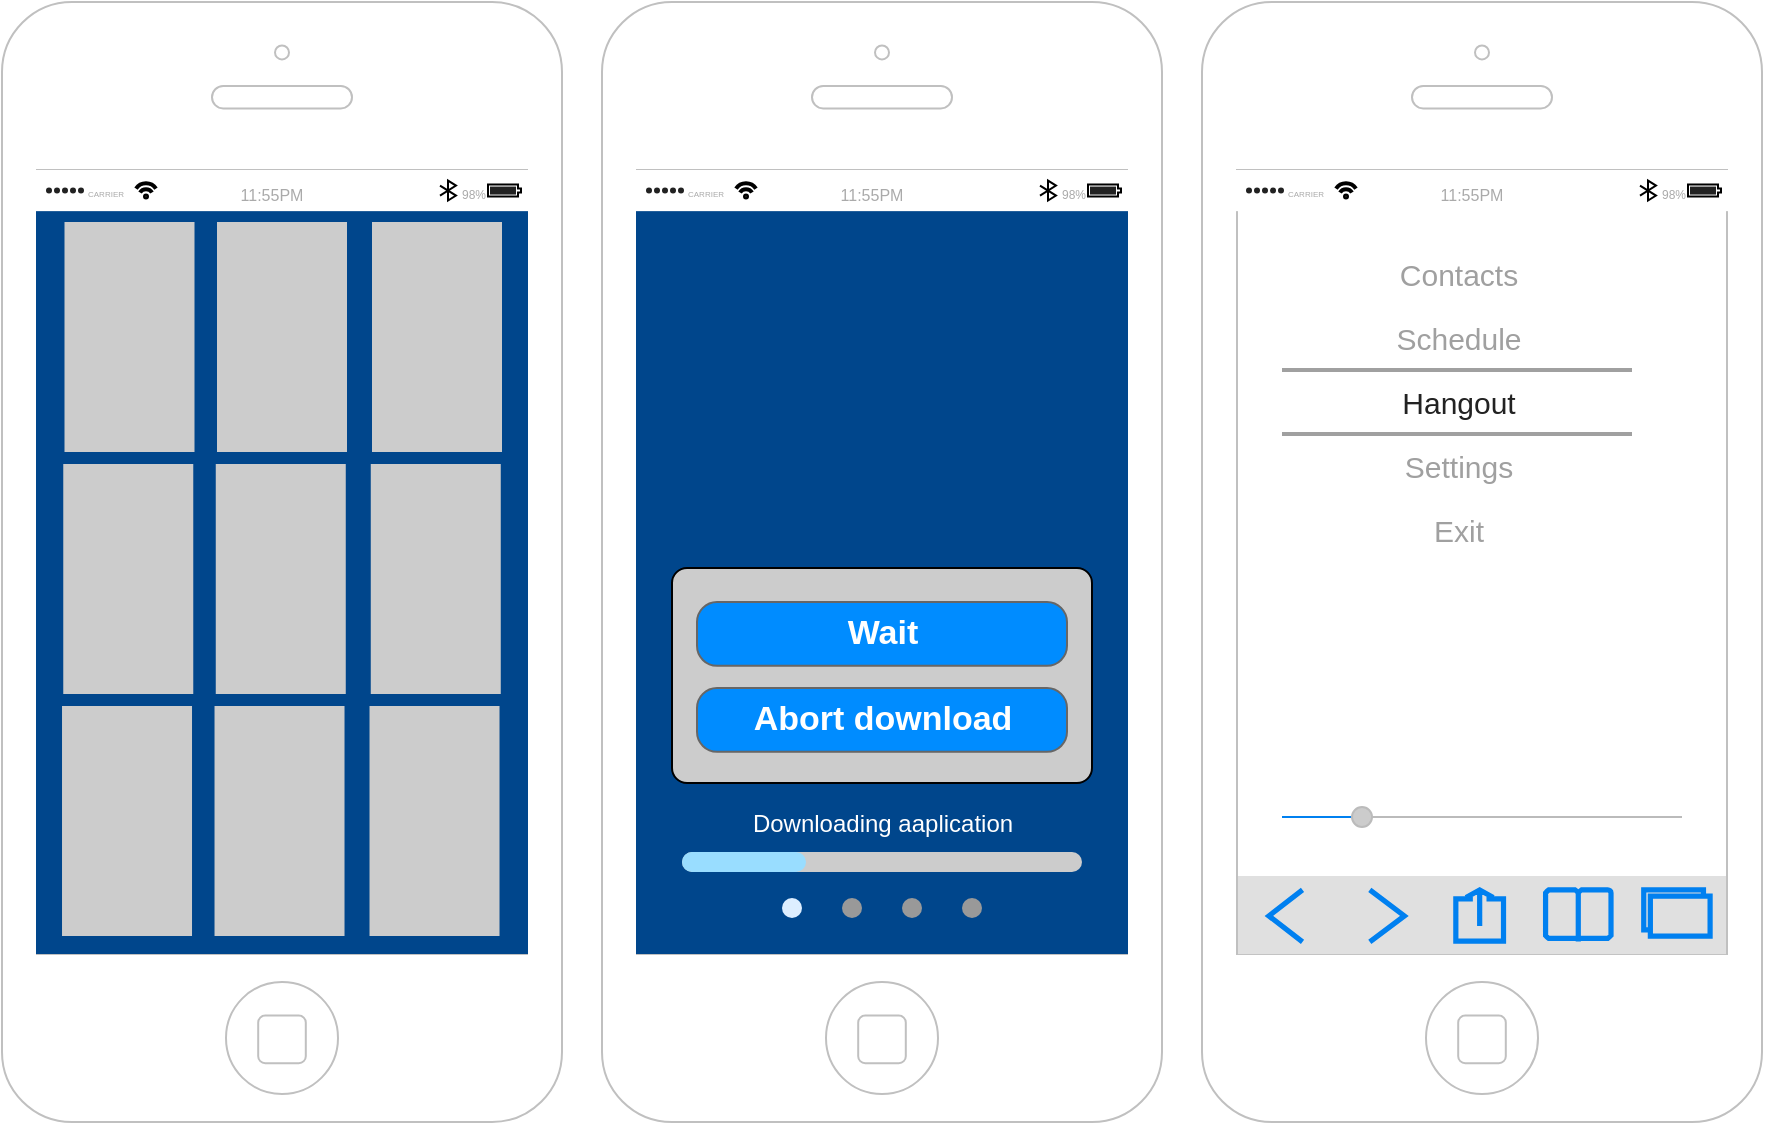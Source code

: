 <mxfile version="15.5.8" type="github"><diagram id="a1PBA3VP42Aio_WiZgXl" name="Page-1"><mxGraphModel dx="1826" dy="681" grid="1" gridSize="10" guides="1" tooltips="1" connect="1" arrows="1" fold="1" page="0" pageScale="1" pageWidth="850" pageHeight="1100" math="0" shadow="0"><root><mxCell id="0"/><mxCell id="1" parent="0"/><mxCell id="JgGOVfyHSljulyB_WaLW-1" value="" style="html=1;verticalLabelPosition=bottom;labelBackgroundColor=#ffffff;verticalAlign=top;shadow=0;dashed=0;strokeWidth=1;shape=mxgraph.ios7.misc.iphone;strokeColor=#c0c0c0;" parent="1" vertex="1"><mxGeometry x="-320" y="40" width="280" height="560" as="geometry"/></mxCell><mxCell id="JgGOVfyHSljulyB_WaLW-4" value="" style="rounded=0;whiteSpace=wrap;html=1;strokeColor=none;fillColor=#00468C;" parent="1" vertex="1"><mxGeometry x="-303" y="124" width="246" height="392" as="geometry"/></mxCell><mxCell id="JgGOVfyHSljulyB_WaLW-5" value="" style="rounded=0;whiteSpace=wrap;html=1;rotation=-90;strokeColor=none;fillColor=#CCCCCC;" parent="1" vertex="1"><mxGeometry x="-313.75" y="175" width="115" height="65" as="geometry"/></mxCell><mxCell id="JgGOVfyHSljulyB_WaLW-28" value="" style="rounded=0;whiteSpace=wrap;html=1;rotation=-90;strokeColor=none;fillColor=#CCCCCC;" parent="1" vertex="1"><mxGeometry x="-237.5" y="175" width="115" height="65" as="geometry"/></mxCell><mxCell id="JgGOVfyHSljulyB_WaLW-29" value="" style="rounded=0;whiteSpace=wrap;html=1;rotation=-90;strokeColor=none;fillColor=#CCCCCC;" parent="1" vertex="1"><mxGeometry x="-160" y="175" width="115" height="65" as="geometry"/></mxCell><mxCell id="JgGOVfyHSljulyB_WaLW-30" value="" style="rounded=0;whiteSpace=wrap;html=1;rotation=-90;strokeColor=none;fillColor=#CCCCCC;" parent="1" vertex="1"><mxGeometry x="-314.37" y="296" width="115" height="65" as="geometry"/></mxCell><mxCell id="JgGOVfyHSljulyB_WaLW-31" value="" style="rounded=0;whiteSpace=wrap;html=1;rotation=-90;strokeColor=none;fillColor=#CCCCCC;" parent="1" vertex="1"><mxGeometry x="-238.12" y="296" width="115" height="65" as="geometry"/></mxCell><mxCell id="JgGOVfyHSljulyB_WaLW-32" value="" style="rounded=0;whiteSpace=wrap;html=1;rotation=-90;strokeColor=none;fillColor=#CCCCCC;" parent="1" vertex="1"><mxGeometry x="-160.62" y="296" width="115" height="65" as="geometry"/></mxCell><mxCell id="JgGOVfyHSljulyB_WaLW-33" value="" style="rounded=0;whiteSpace=wrap;html=1;rotation=-90;strokeColor=none;fillColor=#CCCCCC;" parent="1" vertex="1"><mxGeometry x="-314.99" y="417" width="115" height="65" as="geometry"/></mxCell><mxCell id="JgGOVfyHSljulyB_WaLW-34" value="" style="rounded=0;whiteSpace=wrap;html=1;rotation=-90;strokeColor=none;fillColor=#CCCCCC;" parent="1" vertex="1"><mxGeometry x="-238.74" y="417" width="115" height="65" as="geometry"/></mxCell><mxCell id="JgGOVfyHSljulyB_WaLW-35" value="" style="rounded=0;whiteSpace=wrap;html=1;rotation=-90;strokeColor=none;fillColor=#CCCCCC;" parent="1" vertex="1"><mxGeometry x="-161.24" y="417" width="115" height="65" as="geometry"/></mxCell><mxCell id="JgGOVfyHSljulyB_WaLW-37" value="" style="html=1;verticalLabelPosition=bottom;labelBackgroundColor=#ffffff;verticalAlign=top;shadow=0;dashed=0;strokeWidth=1;shape=mxgraph.ios7.misc.iphone;strokeColor=#c0c0c0;" parent="1" vertex="1"><mxGeometry x="-20" y="40" width="280" height="560" as="geometry"/></mxCell><mxCell id="JgGOVfyHSljulyB_WaLW-38" value="" style="rounded=0;whiteSpace=wrap;html=1;strokeColor=none;fillColor=#00468C;" parent="1" vertex="1"><mxGeometry x="-3" y="124" width="246" height="392" as="geometry"/></mxCell><mxCell id="JgGOVfyHSljulyB_WaLW-48" value="Downloading aaplication" style="verticalLabelPosition=top;shadow=0;dashed=0;align=center;html=1;verticalAlign=bottom;strokeWidth=1;shape=mxgraph.mockup.misc.progressBar;fillColor=#cccccc;strokeColor=none;fillColor2=#99ddff;barPos=31;labelPosition=center;fontColor=#FFFFFF;" parent="1" vertex="1"><mxGeometry x="20" y="460" width="200" height="20" as="geometry"/></mxCell><mxCell id="JgGOVfyHSljulyB_WaLW-49" value="" style="verticalLabelPosition=bottom;shadow=0;dashed=0;align=center;html=1;verticalAlign=top;strokeWidth=1;shape=mxgraph.mockup.navigation.pageControl;fillColor=#999999;strokeColor=#ddeeff;" parent="1" vertex="1"><mxGeometry x="70" y="478" width="100" height="30" as="geometry"/></mxCell><mxCell id="JgGOVfyHSljulyB_WaLW-50" value="" style="rounded=1;whiteSpace=wrap;html=1;fontFamily=Helvetica;fontSize=12;fontColor=#000000;align=center;fillColor=#CCCCCC;rotation=-90;arcSize=7;" parent="1" vertex="1"><mxGeometry x="66.25" y="271.75" width="107.5" height="210" as="geometry"/></mxCell><mxCell id="JgGOVfyHSljulyB_WaLW-55" value="" style="group" parent="1" vertex="1" connectable="0"><mxGeometry x="27.5" y="340" width="185" height="74.9" as="geometry"/></mxCell><mxCell id="JgGOVfyHSljulyB_WaLW-51" value="Wait" style="strokeWidth=1;shadow=0;dashed=0;align=center;html=1;shape=mxgraph.mockup.buttons.button;strokeColor=#666666;fontColor=#ffffff;mainText=;buttonStyle=round;fontSize=17;fontStyle=1;fillColor=#008cff;whiteSpace=wrap;" parent="JgGOVfyHSljulyB_WaLW-55" vertex="1"><mxGeometry width="185" height="31.9" as="geometry"/></mxCell><mxCell id="JgGOVfyHSljulyB_WaLW-54" value="Abort download" style="strokeWidth=1;shadow=0;dashed=0;align=center;html=1;shape=mxgraph.mockup.buttons.button;strokeColor=#666666;fontColor=#ffffff;mainText=;buttonStyle=round;fontSize=17;fontStyle=1;fillColor=#008cff;whiteSpace=wrap;" parent="JgGOVfyHSljulyB_WaLW-55" vertex="1"><mxGeometry y="43" width="185" height="31.9" as="geometry"/></mxCell><mxCell id="JgGOVfyHSljulyB_WaLW-56" value="" style="html=1;verticalLabelPosition=bottom;labelBackgroundColor=#ffffff;verticalAlign=top;shadow=0;dashed=0;strokeWidth=1;shape=mxgraph.ios7.misc.iphone;strokeColor=#c0c0c0;" parent="1" vertex="1"><mxGeometry x="280" y="40" width="280" height="560" as="geometry"/></mxCell><mxCell id="JgGOVfyHSljulyB_WaLW-64" value="" style="html=1;strokeWidth=1;shadow=0;dashed=0;shape=mxgraph.ios7ui.appBar;fillColor=#ffffff;gradientColor=none;fontColor=#FFFFFF;" parent="1" vertex="1"><mxGeometry x="-3" y="124" width="246" height="20.57" as="geometry"/></mxCell><mxCell id="JgGOVfyHSljulyB_WaLW-65" value="CARRIER" style="shape=rect;align=left;fontSize=8;spacingLeft=24;fontSize=4;fontColor=#aaaaaa;strokeColor=none;fillColor=none;spacingTop=4;" parent="JgGOVfyHSljulyB_WaLW-64" vertex="1"><mxGeometry y="0.5" width="50" height="13" relative="1" as="geometry"><mxPoint y="-6.5" as="offset"/></mxGeometry></mxCell><mxCell id="JgGOVfyHSljulyB_WaLW-66" value="11:55PM" style="shape=rect;fontSize=8;fontColor=#aaaaaa;strokeColor=none;fillColor=none;spacingTop=4;" parent="JgGOVfyHSljulyB_WaLW-64" vertex="1"><mxGeometry x="0.5" y="0.5" width="50" height="13" relative="1" as="geometry"><mxPoint x="-30" y="-6.5" as="offset"/></mxGeometry></mxCell><mxCell id="JgGOVfyHSljulyB_WaLW-67" value="98%" style="shape=rect;align=right;fontSize=8;spacingRight=19;fontSize=6;fontColor=#aaaaaa;strokeColor=none;fillColor=none;spacingTop=4;" parent="JgGOVfyHSljulyB_WaLW-64" vertex="1"><mxGeometry x="1" y="0.5" width="45" height="13" relative="1" as="geometry"><mxPoint x="-45" y="-6.5" as="offset"/></mxGeometry></mxCell><mxCell id="JgGOVfyHSljulyB_WaLW-72" value="" style="html=1;strokeWidth=1;shadow=0;dashed=0;shape=mxgraph.ios7ui.appBar;fillColor=#ffffff;gradientColor=none;fontColor=#FFFFFF;" parent="1" vertex="1"><mxGeometry x="297" y="124" width="246" height="20.57" as="geometry"/></mxCell><mxCell id="JgGOVfyHSljulyB_WaLW-73" value="CARRIER" style="shape=rect;align=left;fontSize=8;spacingLeft=24;fontSize=4;fontColor=#aaaaaa;strokeColor=none;fillColor=none;spacingTop=4;" parent="JgGOVfyHSljulyB_WaLW-72" vertex="1"><mxGeometry y="0.5" width="50" height="13" relative="1" as="geometry"><mxPoint y="-6.5" as="offset"/></mxGeometry></mxCell><mxCell id="JgGOVfyHSljulyB_WaLW-74" value="11:55PM" style="shape=rect;fontSize=8;fontColor=#aaaaaa;strokeColor=none;fillColor=none;spacingTop=4;" parent="JgGOVfyHSljulyB_WaLW-72" vertex="1"><mxGeometry x="0.5" y="0.5" width="50" height="13" relative="1" as="geometry"><mxPoint x="-30" y="-6.5" as="offset"/></mxGeometry></mxCell><mxCell id="JgGOVfyHSljulyB_WaLW-75" value="98%" style="shape=rect;align=right;fontSize=8;spacingRight=19;fontSize=6;fontColor=#aaaaaa;strokeColor=none;fillColor=none;spacingTop=4;" parent="JgGOVfyHSljulyB_WaLW-72" vertex="1"><mxGeometry x="1" y="0.5" width="45" height="13" relative="1" as="geometry"><mxPoint x="-45" y="-6.5" as="offset"/></mxGeometry></mxCell><mxCell id="JgGOVfyHSljulyB_WaLW-76" value="" style="html=1;strokeWidth=1;shadow=0;dashed=0;shape=mxgraph.ios7ui.appBar;fillColor=#ffffff;gradientColor=none;fontColor=#FFFFFF;" parent="1" vertex="1"><mxGeometry x="-303" y="124" width="246" height="20.57" as="geometry"/></mxCell><mxCell id="JgGOVfyHSljulyB_WaLW-77" value="CARRIER" style="shape=rect;align=left;fontSize=8;spacingLeft=24;fontSize=4;fontColor=#aaaaaa;strokeColor=none;fillColor=none;spacingTop=4;" parent="JgGOVfyHSljulyB_WaLW-76" vertex="1"><mxGeometry y="0.5" width="50" height="13" relative="1" as="geometry"><mxPoint y="-6.5" as="offset"/></mxGeometry></mxCell><mxCell id="JgGOVfyHSljulyB_WaLW-78" value="11:55PM" style="shape=rect;fontSize=8;fontColor=#aaaaaa;strokeColor=none;fillColor=none;spacingTop=4;" parent="JgGOVfyHSljulyB_WaLW-76" vertex="1"><mxGeometry x="0.5" y="0.5" width="50" height="13" relative="1" as="geometry"><mxPoint x="-30" y="-6.5" as="offset"/></mxGeometry></mxCell><mxCell id="JgGOVfyHSljulyB_WaLW-79" value="98%" style="shape=rect;align=right;fontSize=8;spacingRight=19;fontSize=6;fontColor=#aaaaaa;strokeColor=none;fillColor=none;spacingTop=4;" parent="JgGOVfyHSljulyB_WaLW-76" vertex="1"><mxGeometry x="1" y="0.5" width="45" height="13" relative="1" as="geometry"><mxPoint x="-45" y="-6.5" as="offset"/></mxGeometry></mxCell><mxCell id="JgGOVfyHSljulyB_WaLW-80" value="" style="html=1;strokeWidth=1;shadow=0;dashed=0;shape=mxgraph.ios7ui.anchor;fontColor=#FFFFFF;fillColor=#CCCCCC;" parent="1" vertex="1"><mxGeometry x="320" y="160" width="175" height="160" as="geometry"/></mxCell><mxCell id="JgGOVfyHSljulyB_WaLW-81" value="Contacts" style="html=1;strokeWidth=1;shadow=0;dashed=0;shape=mxgraph.ios7ui.anchor;fontSize=15;fontColor=#a0a0a0;resizeWidth=1;" parent="JgGOVfyHSljulyB_WaLW-80" vertex="1"><mxGeometry width="175" height="32" relative="1" as="geometry"/></mxCell><mxCell id="JgGOVfyHSljulyB_WaLW-82" value="Schedule" style="html=1;strokeWidth=1;shadow=0;dashed=0;shape=mxgraph.ios7ui.anchor;fontSize=15;fontColor=#a0a0a0;resizeWidth=1;" parent="JgGOVfyHSljulyB_WaLW-80" vertex="1"><mxGeometry width="175" height="32" relative="1" as="geometry"><mxPoint y="32" as="offset"/></mxGeometry></mxCell><mxCell id="JgGOVfyHSljulyB_WaLW-83" value="Hangout" style="html=1;strokeWidth=1;shadow=0;dashed=0;shape=mxgraph.ios7ui.horLines;fontSize=15;fontColor=#222222;strokeColor=#a0a0a0;fillColor=none;strokeWidth=2;resizeWidth=1;" parent="JgGOVfyHSljulyB_WaLW-80" vertex="1"><mxGeometry width="175" height="32" relative="1" as="geometry"><mxPoint y="64" as="offset"/></mxGeometry></mxCell><mxCell id="JgGOVfyHSljulyB_WaLW-84" value="Settings" style="html=1;strokeWidth=1;shadow=0;dashed=0;shape=mxgraph.ios7ui.anchor;fontSize=15;fontColor=#a0a0a0;resizeWidth=1;" parent="JgGOVfyHSljulyB_WaLW-80" vertex="1"><mxGeometry width="175" height="32" relative="1" as="geometry"><mxPoint y="96" as="offset"/></mxGeometry></mxCell><mxCell id="JgGOVfyHSljulyB_WaLW-85" value="Exit" style="html=1;strokeWidth=1;shadow=0;dashed=0;shape=mxgraph.ios7ui.anchor;fontSize=15;fontColor=#a0a0a0;resizeWidth=1;" parent="JgGOVfyHSljulyB_WaLW-80" vertex="1"><mxGeometry width="175" height="32" relative="1" as="geometry"><mxPoint y="128" as="offset"/></mxGeometry></mxCell><mxCell id="JgGOVfyHSljulyB_WaLW-87" value="" style="html=1;verticalLabelPosition=bottom;labelBackgroundColor=#ffffff;verticalAlign=top;shadow=0;dashed=0;strokeWidth=2;shape=mxgraph.ios7.misc.contacts_bar;strokeColor=#0080F0;fillColor=#e0e0e0;fontColor=#FFFFFF;" parent="1" vertex="1"><mxGeometry x="298" y="477" width="244" height="39.04" as="geometry"/></mxCell><mxCell id="JgGOVfyHSljulyB_WaLW-88" value="" style="html=1;verticalLabelPosition=bottom;labelBackgroundColor=#ffffff;verticalAlign=top;shadow=0;dashed=0;strokeWidth=1;shape=mxgraph.ios7ui.slider;barPos=20;strokeColor=#0080f0;strokeColor2=#a0a0a0;fontColor=#FFFFFF;fillColor=#CCCCCC;" parent="1" vertex="1"><mxGeometry x="320" y="440" width="200" height="15" as="geometry"/></mxCell></root></mxGraphModel></diagram></mxfile>